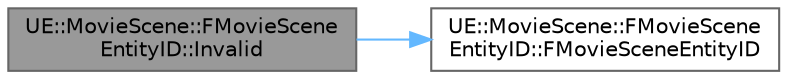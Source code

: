 digraph "UE::MovieScene::FMovieSceneEntityID::Invalid"
{
 // INTERACTIVE_SVG=YES
 // LATEX_PDF_SIZE
  bgcolor="transparent";
  edge [fontname=Helvetica,fontsize=10,labelfontname=Helvetica,labelfontsize=10];
  node [fontname=Helvetica,fontsize=10,shape=box,height=0.2,width=0.4];
  rankdir="LR";
  Node1 [id="Node000001",label="UE::MovieScene::FMovieScene\lEntityID::Invalid",height=0.2,width=0.4,color="gray40", fillcolor="grey60", style="filled", fontcolor="black",tooltip=" "];
  Node1 -> Node2 [id="edge1_Node000001_Node000002",color="steelblue1",style="solid",tooltip=" "];
  Node2 [id="Node000002",label="UE::MovieScene::FMovieScene\lEntityID::FMovieSceneEntityID",height=0.2,width=0.4,color="grey40", fillcolor="white", style="filled",URL="$d2/d7f/structUE_1_1MovieScene_1_1FMovieSceneEntityID.html#a2443b8859ddbb4bf2ba1ab19e53794a6",tooltip=" "];
}
